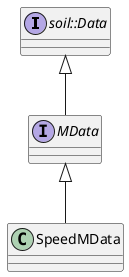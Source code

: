 @startuml MData
interface soil::Data
interface MData

soil::Data <|-- MData
MData <|-- SpeedMData


@endum